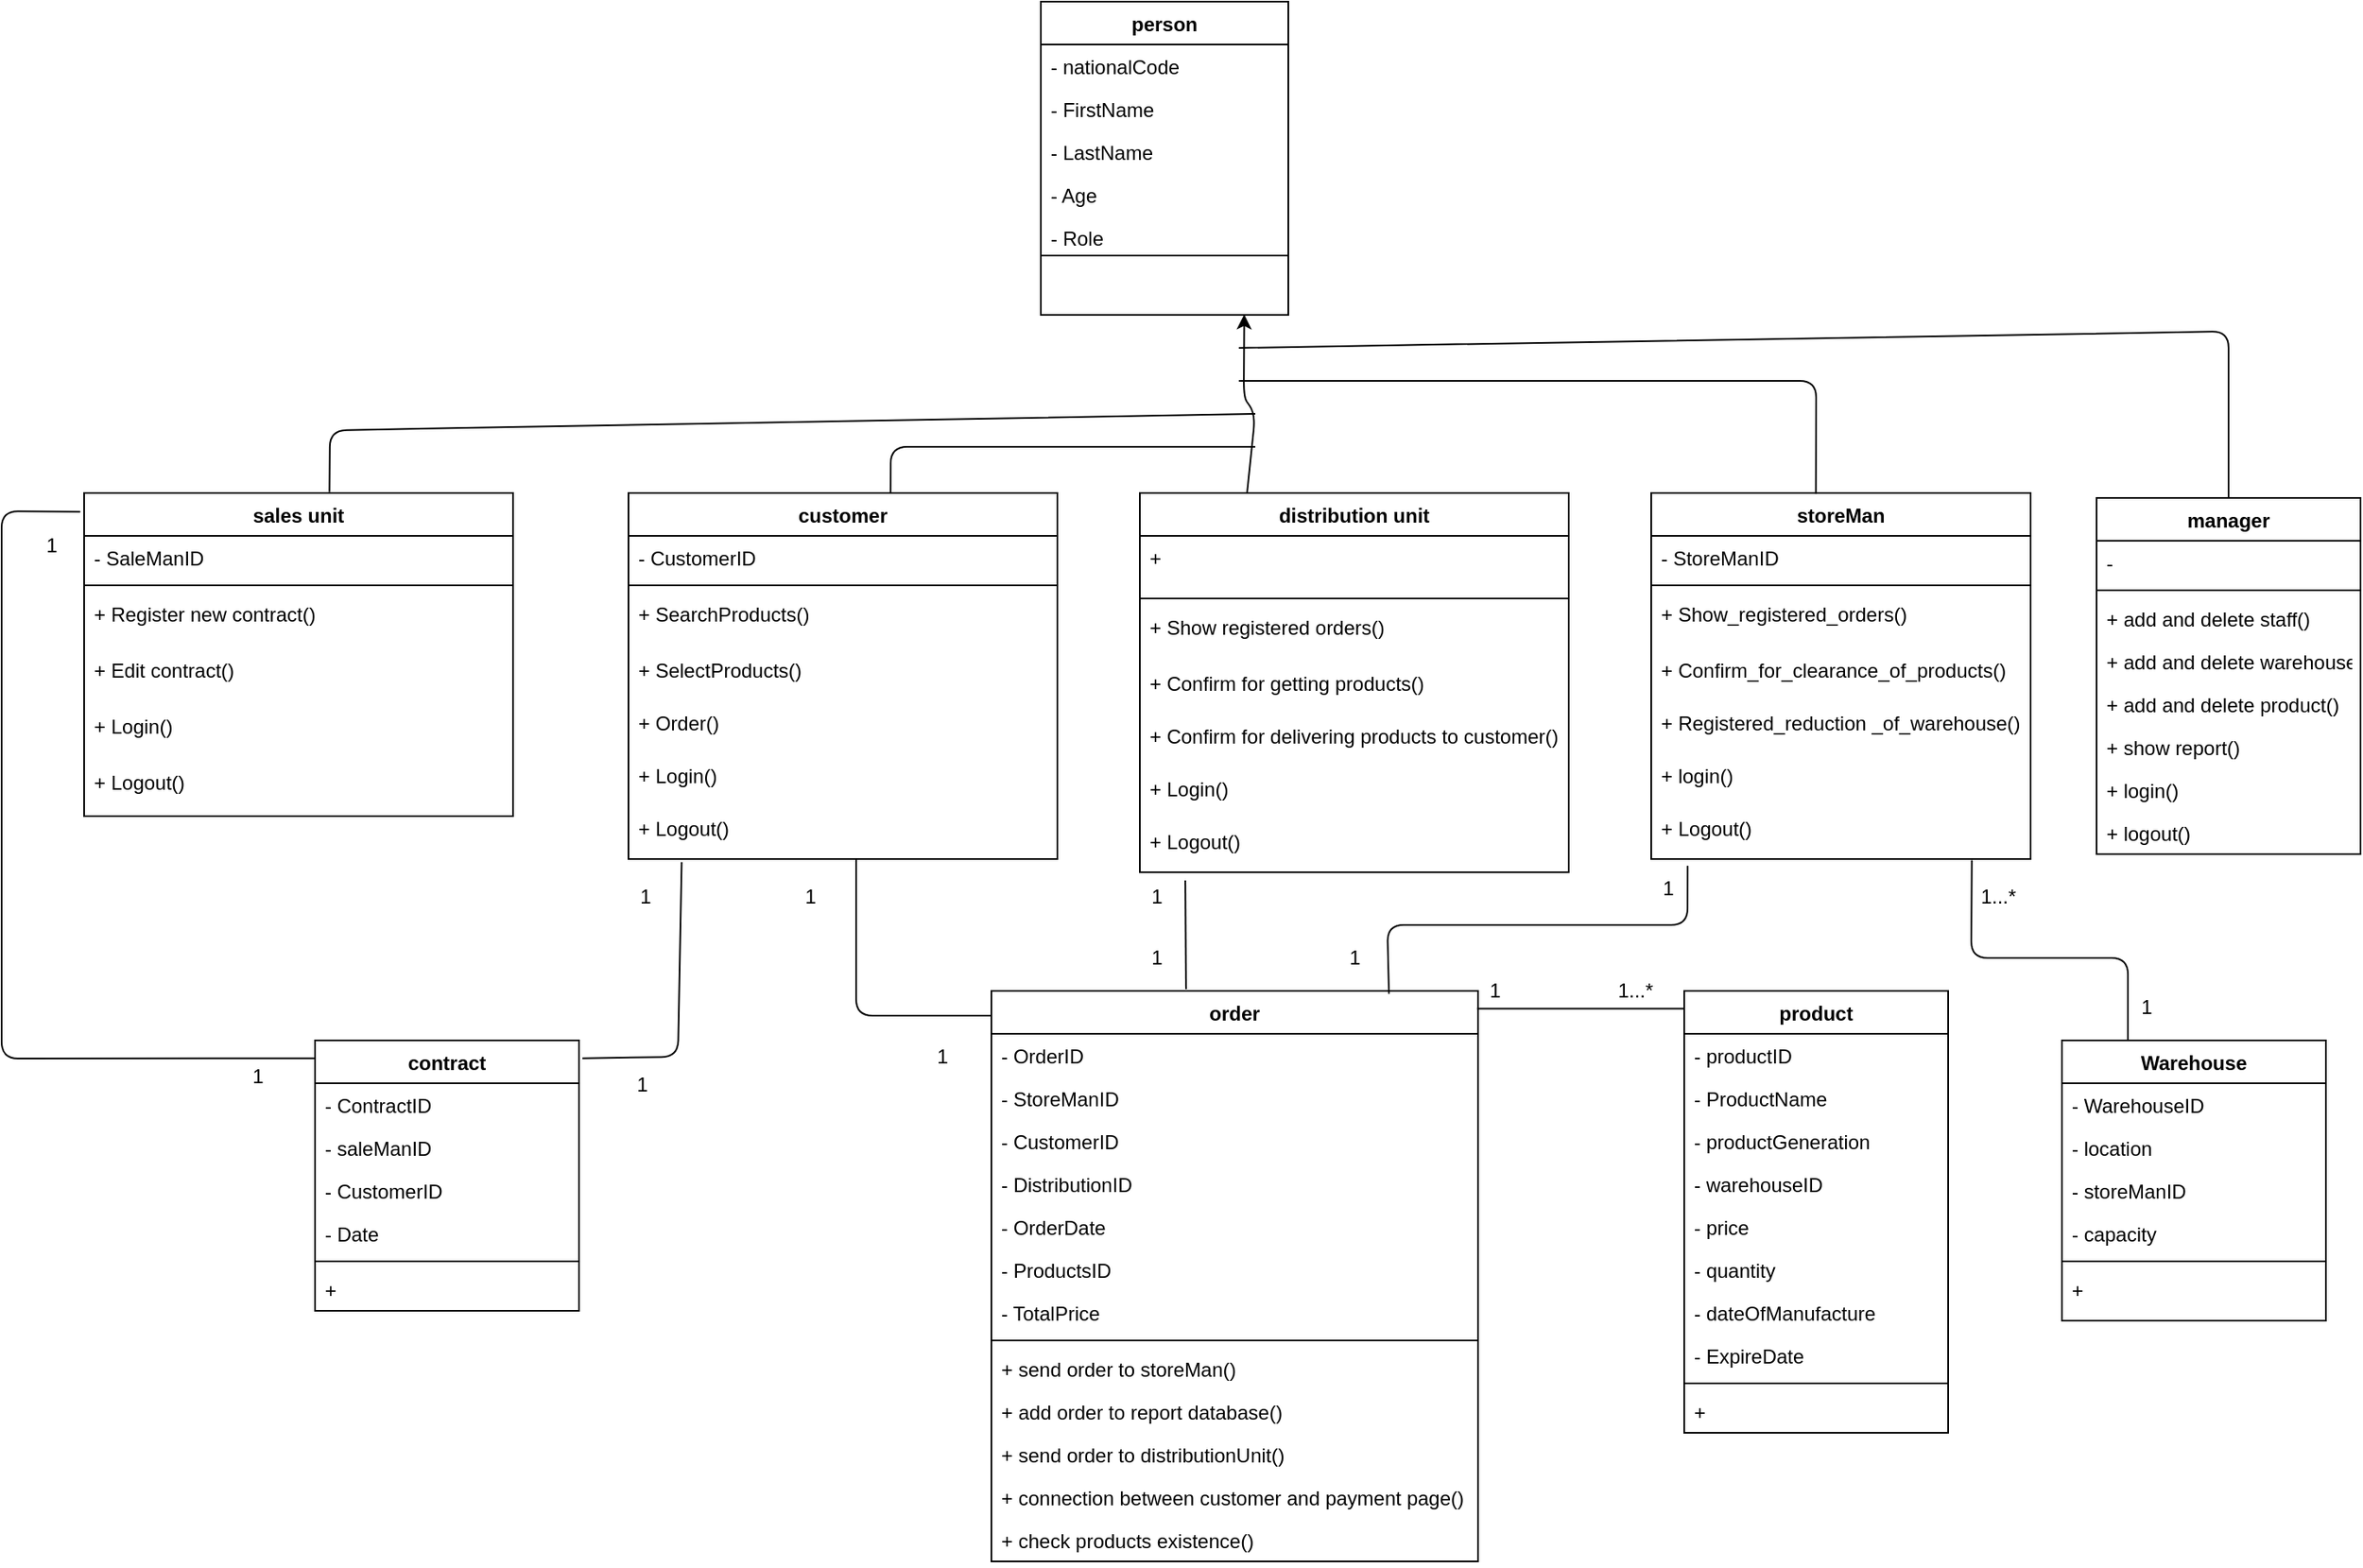 <mxfile version="13.3.5" type="device"><diagram id="hcN23eRwuLRoSTcqXGNc" name="Page-1"><mxGraphModel dx="1635" dy="794" grid="1" gridSize="10" guides="1" tooltips="1" connect="1" arrows="1" fold="1" page="1" pageScale="1" pageWidth="850" pageHeight="1100" math="0" shadow="0"><root><mxCell id="0"/><mxCell id="1" parent="0"/><mxCell id="khBh4qx_mHRjLCG_L_4s-19" value="customer" style="swimlane;fontStyle=1;align=center;verticalAlign=top;childLayout=stackLayout;horizontal=1;startSize=26;horizontalStack=0;resizeParent=1;resizeParentMax=0;resizeLast=0;collapsible=1;marginBottom=0;" parent="1" vertex="1"><mxGeometry x="620" y="358" width="260" height="222" as="geometry"/></mxCell><mxCell id="khBh4qx_mHRjLCG_L_4s-20" value="- CustomerID" style="text;strokeColor=none;fillColor=none;align=left;verticalAlign=top;spacingLeft=4;spacingRight=4;overflow=hidden;rotatable=0;points=[[0,0.5],[1,0.5]];portConstraint=eastwest;" parent="khBh4qx_mHRjLCG_L_4s-19" vertex="1"><mxGeometry y="26" width="260" height="26" as="geometry"/></mxCell><mxCell id="khBh4qx_mHRjLCG_L_4s-22" value="" style="line;strokeWidth=1;fillColor=none;align=left;verticalAlign=middle;spacingTop=-1;spacingLeft=3;spacingRight=3;rotatable=0;labelPosition=right;points=[];portConstraint=eastwest;" parent="khBh4qx_mHRjLCG_L_4s-19" vertex="1"><mxGeometry y="52" width="260" height="8" as="geometry"/></mxCell><mxCell id="khBh4qx_mHRjLCG_L_4s-23" value="+ SearchProducts()&#10;&#10;&#10;" style="text;strokeColor=none;fillColor=none;align=left;verticalAlign=top;spacingLeft=4;spacingRight=4;overflow=hidden;rotatable=0;points=[[0,0.5],[1,0.5]];portConstraint=eastwest;" parent="khBh4qx_mHRjLCG_L_4s-19" vertex="1"><mxGeometry y="60" width="260" height="34" as="geometry"/></mxCell><mxCell id="khBh4qx_mHRjLCG_L_4s-24" value="+ SelectProducts()&#10;" style="text;strokeColor=none;fillColor=none;align=left;verticalAlign=top;spacingLeft=4;spacingRight=4;overflow=hidden;rotatable=0;points=[[0,0.5],[1,0.5]];portConstraint=eastwest;" parent="khBh4qx_mHRjLCG_L_4s-19" vertex="1"><mxGeometry y="94" width="260" height="32" as="geometry"/></mxCell><mxCell id="khBh4qx_mHRjLCG_L_4s-25" value="+ Order()&#10;" style="text;strokeColor=none;fillColor=none;align=left;verticalAlign=top;spacingLeft=4;spacingRight=4;overflow=hidden;rotatable=0;points=[[0,0.5],[1,0.5]];portConstraint=eastwest;" parent="khBh4qx_mHRjLCG_L_4s-19" vertex="1"><mxGeometry y="126" width="260" height="32" as="geometry"/></mxCell><mxCell id="YbXEvzLZ80FNGui5n52h-18" value="+ Login()&#10;" style="text;strokeColor=none;fillColor=none;align=left;verticalAlign=top;spacingLeft=4;spacingRight=4;overflow=hidden;rotatable=0;points=[[0,0.5],[1,0.5]];portConstraint=eastwest;" vertex="1" parent="khBh4qx_mHRjLCG_L_4s-19"><mxGeometry y="158" width="260" height="32" as="geometry"/></mxCell><mxCell id="YbXEvzLZ80FNGui5n52h-19" value="+ Logout()&#10;" style="text;strokeColor=none;fillColor=none;align=left;verticalAlign=top;spacingLeft=4;spacingRight=4;overflow=hidden;rotatable=0;points=[[0,0.5],[1,0.5]];portConstraint=eastwest;" vertex="1" parent="khBh4qx_mHRjLCG_L_4s-19"><mxGeometry y="190" width="260" height="32" as="geometry"/></mxCell><mxCell id="YbXEvzLZ80FNGui5n52h-46" value="" style="endArrow=none;html=1;" edge="1" parent="khBh4qx_mHRjLCG_L_4s-19"><mxGeometry width="50" height="50" relative="1" as="geometry"><mxPoint x="220" y="317" as="sourcePoint"/><mxPoint x="138" y="222" as="targetPoint"/><Array as="points"><mxPoint x="138" y="317"/></Array></mxGeometry></mxCell><mxCell id="o1BpWOfVAHGH-hoose0F-1" value="person" style="swimlane;fontStyle=1;align=center;verticalAlign=top;childLayout=stackLayout;horizontal=1;startSize=26;horizontalStack=0;resizeParent=1;resizeParentMax=0;resizeLast=0;collapsible=1;marginBottom=0;" parent="1" vertex="1"><mxGeometry x="870" y="60" width="150" height="190" as="geometry"/></mxCell><mxCell id="o1BpWOfVAHGH-hoose0F-2" value="- nationalCode " style="text;strokeColor=none;fillColor=none;align=left;verticalAlign=top;spacingLeft=4;spacingRight=4;overflow=hidden;rotatable=0;points=[[0,0.5],[1,0.5]];portConstraint=eastwest;" parent="o1BpWOfVAHGH-hoose0F-1" vertex="1"><mxGeometry y="26" width="150" height="26" as="geometry"/></mxCell><mxCell id="o1BpWOfVAHGH-hoose0F-4" value="- FirstName" style="text;strokeColor=none;fillColor=none;align=left;verticalAlign=top;spacingLeft=4;spacingRight=4;overflow=hidden;rotatable=0;points=[[0,0.5],[1,0.5]];portConstraint=eastwest;" parent="o1BpWOfVAHGH-hoose0F-1" vertex="1"><mxGeometry y="52" width="150" height="26" as="geometry"/></mxCell><mxCell id="o1BpWOfVAHGH-hoose0F-7" value="- LastName" style="text;strokeColor=none;fillColor=none;align=left;verticalAlign=top;spacingLeft=4;spacingRight=4;overflow=hidden;rotatable=0;points=[[0,0.5],[1,0.5]];portConstraint=eastwest;" parent="o1BpWOfVAHGH-hoose0F-1" vertex="1"><mxGeometry y="78" width="150" height="26" as="geometry"/></mxCell><mxCell id="o1BpWOfVAHGH-hoose0F-6" value="- Age" style="text;strokeColor=none;fillColor=none;align=left;verticalAlign=top;spacingLeft=4;spacingRight=4;overflow=hidden;rotatable=0;points=[[0,0.5],[1,0.5]];portConstraint=eastwest;" parent="o1BpWOfVAHGH-hoose0F-1" vertex="1"><mxGeometry y="104" width="150" height="26" as="geometry"/></mxCell><mxCell id="o1BpWOfVAHGH-hoose0F-8" value="- Role" style="text;strokeColor=none;fillColor=none;align=left;verticalAlign=top;spacingLeft=4;spacingRight=4;overflow=hidden;rotatable=0;points=[[0,0.5],[1,0.5]];portConstraint=eastwest;" parent="o1BpWOfVAHGH-hoose0F-1" vertex="1"><mxGeometry y="130" width="150" height="20" as="geometry"/></mxCell><mxCell id="o1BpWOfVAHGH-hoose0F-3" value="" style="line;strokeWidth=1;fillColor=none;align=left;verticalAlign=middle;spacingTop=-1;spacingLeft=3;spacingRight=3;rotatable=0;labelPosition=right;points=[];portConstraint=eastwest;" parent="o1BpWOfVAHGH-hoose0F-1" vertex="1"><mxGeometry y="150" width="150" height="8" as="geometry"/></mxCell><mxCell id="o1BpWOfVAHGH-hoose0F-10" value=" " style="text;strokeColor=none;fillColor=none;align=left;verticalAlign=top;spacingLeft=4;spacingRight=4;overflow=hidden;rotatable=0;points=[[0,0.5],[1,0.5]];portConstraint=eastwest;" parent="o1BpWOfVAHGH-hoose0F-1" vertex="1"><mxGeometry y="158" width="150" height="32" as="geometry"/></mxCell><mxCell id="YbXEvzLZ80FNGui5n52h-40" value="" style="endArrow=none;html=1;entryX=0.006;entryY=0.066;entryDx=0;entryDy=0;entryPerimeter=0;exitX=-0.009;exitY=0.058;exitDx=0;exitDy=0;exitPerimeter=0;" edge="1" parent="1" source="khBh4qx_mHRjLCG_L_4s-26" target="YbXEvzLZ80FNGui5n52h-8"><mxGeometry width="50" height="50" relative="1" as="geometry"><mxPoint x="240" y="340" as="sourcePoint"/><mxPoint x="280" y="800" as="targetPoint"/><Array as="points"><mxPoint x="240" y="369"/><mxPoint x="240" y="701"/></Array></mxGeometry></mxCell><mxCell id="o1BpWOfVAHGH-hoose0F-11" value="Warehouse" style="swimlane;fontStyle=1;align=center;verticalAlign=top;childLayout=stackLayout;horizontal=1;startSize=26;horizontalStack=0;resizeParent=1;resizeParentMax=0;resizeLast=0;collapsible=1;marginBottom=0;" parent="1" vertex="1"><mxGeometry x="1489" y="690" width="160" height="170" as="geometry"/></mxCell><mxCell id="o1BpWOfVAHGH-hoose0F-12" value="- WarehouseID" style="text;strokeColor=none;fillColor=none;align=left;verticalAlign=top;spacingLeft=4;spacingRight=4;overflow=hidden;rotatable=0;points=[[0,0.5],[1,0.5]];portConstraint=eastwest;" parent="o1BpWOfVAHGH-hoose0F-11" vertex="1"><mxGeometry y="26" width="160" height="26" as="geometry"/></mxCell><mxCell id="o1BpWOfVAHGH-hoose0F-15" value="- location" style="text;strokeColor=none;fillColor=none;align=left;verticalAlign=top;spacingLeft=4;spacingRight=4;overflow=hidden;rotatable=0;points=[[0,0.5],[1,0.5]];portConstraint=eastwest;" parent="o1BpWOfVAHGH-hoose0F-11" vertex="1"><mxGeometry y="52" width="160" height="26" as="geometry"/></mxCell><mxCell id="o1BpWOfVAHGH-hoose0F-17" value="- storeManID" style="text;strokeColor=none;fillColor=none;align=left;verticalAlign=top;spacingLeft=4;spacingRight=4;overflow=hidden;rotatable=0;points=[[0,0.5],[1,0.5]];portConstraint=eastwest;" parent="o1BpWOfVAHGH-hoose0F-11" vertex="1"><mxGeometry y="78" width="160" height="26" as="geometry"/></mxCell><mxCell id="o1BpWOfVAHGH-hoose0F-16" value="- capacity" style="text;strokeColor=none;fillColor=none;align=left;verticalAlign=top;spacingLeft=4;spacingRight=4;overflow=hidden;rotatable=0;points=[[0,0.5],[1,0.5]];portConstraint=eastwest;" parent="o1BpWOfVAHGH-hoose0F-11" vertex="1"><mxGeometry y="104" width="160" height="26" as="geometry"/></mxCell><mxCell id="o1BpWOfVAHGH-hoose0F-13" value="" style="line;strokeWidth=1;fillColor=none;align=left;verticalAlign=middle;spacingTop=-1;spacingLeft=3;spacingRight=3;rotatable=0;labelPosition=right;points=[];portConstraint=eastwest;" parent="o1BpWOfVAHGH-hoose0F-11" vertex="1"><mxGeometry y="130" width="160" height="8" as="geometry"/></mxCell><mxCell id="o1BpWOfVAHGH-hoose0F-14" value="+" style="text;strokeColor=none;fillColor=none;align=left;verticalAlign=top;spacingLeft=4;spacingRight=4;overflow=hidden;rotatable=0;points=[[0,0.5],[1,0.5]];portConstraint=eastwest;" parent="o1BpWOfVAHGH-hoose0F-11" vertex="1"><mxGeometry y="138" width="160" height="32" as="geometry"/></mxCell><mxCell id="YbXEvzLZ80FNGui5n52h-8" value="contract" style="swimlane;fontStyle=1;align=center;verticalAlign=top;childLayout=stackLayout;horizontal=1;startSize=26;horizontalStack=0;resizeParent=1;resizeParentMax=0;resizeLast=0;collapsible=1;marginBottom=0;" vertex="1" parent="1"><mxGeometry x="430" y="690" width="160" height="164" as="geometry"/></mxCell><mxCell id="YbXEvzLZ80FNGui5n52h-9" value="- ContractID" style="text;strokeColor=none;fillColor=none;align=left;verticalAlign=top;spacingLeft=4;spacingRight=4;overflow=hidden;rotatable=0;points=[[0,0.5],[1,0.5]];portConstraint=eastwest;" vertex="1" parent="YbXEvzLZ80FNGui5n52h-8"><mxGeometry y="26" width="160" height="26" as="geometry"/></mxCell><mxCell id="YbXEvzLZ80FNGui5n52h-10" value="- saleManID" style="text;strokeColor=none;fillColor=none;align=left;verticalAlign=top;spacingLeft=4;spacingRight=4;overflow=hidden;rotatable=0;points=[[0,0.5],[1,0.5]];portConstraint=eastwest;" vertex="1" parent="YbXEvzLZ80FNGui5n52h-8"><mxGeometry y="52" width="160" height="26" as="geometry"/></mxCell><mxCell id="YbXEvzLZ80FNGui5n52h-11" value="- CustomerID" style="text;strokeColor=none;fillColor=none;align=left;verticalAlign=top;spacingLeft=4;spacingRight=4;overflow=hidden;rotatable=0;points=[[0,0.5],[1,0.5]];portConstraint=eastwest;" vertex="1" parent="YbXEvzLZ80FNGui5n52h-8"><mxGeometry y="78" width="160" height="26" as="geometry"/></mxCell><mxCell id="YbXEvzLZ80FNGui5n52h-12" value="- Date" style="text;strokeColor=none;fillColor=none;align=left;verticalAlign=top;spacingLeft=4;spacingRight=4;overflow=hidden;rotatable=0;points=[[0,0.5],[1,0.5]];portConstraint=eastwest;" vertex="1" parent="YbXEvzLZ80FNGui5n52h-8"><mxGeometry y="104" width="160" height="26" as="geometry"/></mxCell><mxCell id="YbXEvzLZ80FNGui5n52h-14" value="" style="line;strokeWidth=1;fillColor=none;align=left;verticalAlign=middle;spacingTop=-1;spacingLeft=3;spacingRight=3;rotatable=0;labelPosition=right;points=[];portConstraint=eastwest;" vertex="1" parent="YbXEvzLZ80FNGui5n52h-8"><mxGeometry y="130" width="160" height="8" as="geometry"/></mxCell><mxCell id="YbXEvzLZ80FNGui5n52h-15" value="+" style="text;strokeColor=none;fillColor=none;align=left;verticalAlign=top;spacingLeft=4;spacingRight=4;overflow=hidden;rotatable=0;points=[[0,0.5],[1,0.5]];portConstraint=eastwest;" vertex="1" parent="YbXEvzLZ80FNGui5n52h-8"><mxGeometry y="138" width="160" height="26" as="geometry"/></mxCell><mxCell id="YbXEvzLZ80FNGui5n52h-41" value="1" style="text;html=1;align=center;verticalAlign=middle;resizable=0;points=[];autosize=1;" vertex="1" parent="1"><mxGeometry x="385" y="702" width="20" height="20" as="geometry"/></mxCell><mxCell id="YbXEvzLZ80FNGui5n52h-42" value="1" style="text;html=1;align=center;verticalAlign=middle;resizable=0;points=[];autosize=1;" vertex="1" parent="1"><mxGeometry x="260" y="380" width="20" height="20" as="geometry"/></mxCell><mxCell id="YbXEvzLZ80FNGui5n52h-43" value="" style="endArrow=none;html=1;exitX=1.013;exitY=0.066;exitDx=0;exitDy=0;exitPerimeter=0;entryX=0.124;entryY=1.059;entryDx=0;entryDy=0;entryPerimeter=0;" edge="1" parent="1" source="YbXEvzLZ80FNGui5n52h-8" target="YbXEvzLZ80FNGui5n52h-19"><mxGeometry width="50" height="50" relative="1" as="geometry"><mxPoint x="600" y="680" as="sourcePoint"/><mxPoint x="650" y="630" as="targetPoint"/><Array as="points"><mxPoint x="650" y="700"/></Array></mxGeometry></mxCell><mxCell id="YbXEvzLZ80FNGui5n52h-44" value="1" style="text;html=1;align=center;verticalAlign=middle;resizable=0;points=[];autosize=1;" vertex="1" parent="1"><mxGeometry x="618" y="707" width="20" height="20" as="geometry"/></mxCell><mxCell id="YbXEvzLZ80FNGui5n52h-45" value="1" style="text;html=1;align=center;verticalAlign=middle;resizable=0;points=[];autosize=1;" vertex="1" parent="1"><mxGeometry x="620" y="593" width="20" height="20" as="geometry"/></mxCell><mxCell id="o1BpWOfVAHGH-hoose0F-22" value="order" style="swimlane;fontStyle=1;align=center;verticalAlign=top;childLayout=stackLayout;horizontal=1;startSize=26;horizontalStack=0;resizeParent=1;resizeParentMax=0;resizeLast=0;collapsible=1;marginBottom=0;" parent="1" vertex="1"><mxGeometry x="840" y="660" width="295" height="346" as="geometry"/></mxCell><mxCell id="o1BpWOfVAHGH-hoose0F-23" value="- OrderID" style="text;strokeColor=none;fillColor=none;align=left;verticalAlign=top;spacingLeft=4;spacingRight=4;overflow=hidden;rotatable=0;points=[[0,0.5],[1,0.5]];portConstraint=eastwest;" parent="o1BpWOfVAHGH-hoose0F-22" vertex="1"><mxGeometry y="26" width="295" height="26" as="geometry"/></mxCell><mxCell id="o1BpWOfVAHGH-hoose0F-25" value="- StoreManID" style="text;strokeColor=none;fillColor=none;align=left;verticalAlign=top;spacingLeft=4;spacingRight=4;overflow=hidden;rotatable=0;points=[[0,0.5],[1,0.5]];portConstraint=eastwest;" parent="o1BpWOfVAHGH-hoose0F-22" vertex="1"><mxGeometry y="52" width="295" height="26" as="geometry"/></mxCell><mxCell id="o1BpWOfVAHGH-hoose0F-31" value="- CustomerID" style="text;strokeColor=none;fillColor=none;align=left;verticalAlign=top;spacingLeft=4;spacingRight=4;overflow=hidden;rotatable=0;points=[[0,0.5],[1,0.5]];portConstraint=eastwest;" parent="o1BpWOfVAHGH-hoose0F-22" vertex="1"><mxGeometry y="78" width="295" height="26" as="geometry"/></mxCell><mxCell id="o1BpWOfVAHGH-hoose0F-30" value="- DistributionID" style="text;strokeColor=none;fillColor=none;align=left;verticalAlign=top;spacingLeft=4;spacingRight=4;overflow=hidden;rotatable=0;points=[[0,0.5],[1,0.5]];portConstraint=eastwest;" parent="o1BpWOfVAHGH-hoose0F-22" vertex="1"><mxGeometry y="104" width="295" height="26" as="geometry"/></mxCell><mxCell id="o1BpWOfVAHGH-hoose0F-32" value="- OrderDate" style="text;strokeColor=none;fillColor=none;align=left;verticalAlign=top;spacingLeft=4;spacingRight=4;overflow=hidden;rotatable=0;points=[[0,0.5],[1,0.5]];portConstraint=eastwest;" parent="o1BpWOfVAHGH-hoose0F-22" vertex="1"><mxGeometry y="130" width="295" height="26" as="geometry"/></mxCell><mxCell id="o1BpWOfVAHGH-hoose0F-34" value="- ProductsID" style="text;strokeColor=none;fillColor=none;align=left;verticalAlign=top;spacingLeft=4;spacingRight=4;overflow=hidden;rotatable=0;points=[[0,0.5],[1,0.5]];portConstraint=eastwest;" parent="o1BpWOfVAHGH-hoose0F-22" vertex="1"><mxGeometry y="156" width="295" height="26" as="geometry"/></mxCell><mxCell id="o1BpWOfVAHGH-hoose0F-33" value="- TotalPrice" style="text;strokeColor=none;fillColor=none;align=left;verticalAlign=top;spacingLeft=4;spacingRight=4;overflow=hidden;rotatable=0;points=[[0,0.5],[1,0.5]];portConstraint=eastwest;" parent="o1BpWOfVAHGH-hoose0F-22" vertex="1"><mxGeometry y="182" width="295" height="26" as="geometry"/></mxCell><mxCell id="o1BpWOfVAHGH-hoose0F-24" value="" style="line;strokeWidth=1;fillColor=none;align=left;verticalAlign=middle;spacingTop=-1;spacingLeft=3;spacingRight=3;rotatable=0;labelPosition=right;points=[];portConstraint=eastwest;" parent="o1BpWOfVAHGH-hoose0F-22" vertex="1"><mxGeometry y="208" width="295" height="8" as="geometry"/></mxCell><mxCell id="o1BpWOfVAHGH-hoose0F-35" value="+ send order to storeMan()" style="text;strokeColor=none;fillColor=none;align=left;verticalAlign=top;spacingLeft=4;spacingRight=4;overflow=hidden;rotatable=0;points=[[0,0.5],[1,0.5]];portConstraint=eastwest;" parent="o1BpWOfVAHGH-hoose0F-22" vertex="1"><mxGeometry y="216" width="295" height="26" as="geometry"/></mxCell><mxCell id="o1BpWOfVAHGH-hoose0F-37" value="+ add order to report database()" style="text;strokeColor=none;fillColor=none;align=left;verticalAlign=top;spacingLeft=4;spacingRight=4;overflow=hidden;rotatable=0;points=[[0,0.5],[1,0.5]];portConstraint=eastwest;" parent="o1BpWOfVAHGH-hoose0F-22" vertex="1"><mxGeometry y="242" width="295" height="26" as="geometry"/></mxCell><mxCell id="o1BpWOfVAHGH-hoose0F-36" value="+ send order to distributionUnit()" style="text;strokeColor=none;fillColor=none;align=left;verticalAlign=top;spacingLeft=4;spacingRight=4;overflow=hidden;rotatable=0;points=[[0,0.5],[1,0.5]];portConstraint=eastwest;" parent="o1BpWOfVAHGH-hoose0F-22" vertex="1"><mxGeometry y="268" width="295" height="26" as="geometry"/></mxCell><mxCell id="o1BpWOfVAHGH-hoose0F-38" value="+ connection between customer and payment page()" style="text;strokeColor=none;fillColor=none;align=left;verticalAlign=top;spacingLeft=4;spacingRight=4;overflow=hidden;rotatable=0;points=[[0,0.5],[1,0.5]];portConstraint=eastwest;" parent="o1BpWOfVAHGH-hoose0F-22" vertex="1"><mxGeometry y="294" width="295" height="26" as="geometry"/></mxCell><mxCell id="o1BpWOfVAHGH-hoose0F-39" value="+ check products existence()" style="text;strokeColor=none;fillColor=none;align=left;verticalAlign=top;spacingLeft=4;spacingRight=4;overflow=hidden;rotatable=0;points=[[0,0.5],[1,0.5]];portConstraint=eastwest;" parent="o1BpWOfVAHGH-hoose0F-22" vertex="1"><mxGeometry y="320" width="295" height="26" as="geometry"/></mxCell><mxCell id="YbXEvzLZ80FNGui5n52h-48" value="1" style="text;html=1;align=center;verticalAlign=middle;resizable=0;points=[];autosize=1;" vertex="1" parent="1"><mxGeometry x="720" y="593" width="20" height="20" as="geometry"/></mxCell><mxCell id="YbXEvzLZ80FNGui5n52h-49" value="1" style="text;html=1;align=center;verticalAlign=middle;resizable=0;points=[];autosize=1;" vertex="1" parent="1"><mxGeometry x="800" y="690" width="20" height="20" as="geometry"/></mxCell><mxCell id="khBh4qx_mHRjLCG_L_4s-1" value="storeMan" style="swimlane;fontStyle=1;align=center;verticalAlign=top;childLayout=stackLayout;horizontal=1;startSize=26;horizontalStack=0;resizeParent=1;resizeParentMax=0;resizeLast=0;collapsible=1;marginBottom=0;" parent="1" vertex="1"><mxGeometry x="1240" y="358" width="230" height="222" as="geometry"/></mxCell><mxCell id="khBh4qx_mHRjLCG_L_4s-3" value="- StoreManID" style="text;strokeColor=none;fillColor=none;align=left;verticalAlign=top;spacingLeft=4;spacingRight=4;overflow=hidden;rotatable=0;points=[[0,0.5],[1,0.5]];portConstraint=eastwest;" parent="khBh4qx_mHRjLCG_L_4s-1" vertex="1"><mxGeometry y="26" width="230" height="26" as="geometry"/></mxCell><mxCell id="khBh4qx_mHRjLCG_L_4s-7" value="" style="line;strokeWidth=1;fillColor=none;align=left;verticalAlign=middle;spacingTop=-1;spacingLeft=3;spacingRight=3;rotatable=0;labelPosition=right;points=[];portConstraint=eastwest;" parent="khBh4qx_mHRjLCG_L_4s-1" vertex="1"><mxGeometry y="52" width="230" height="8" as="geometry"/></mxCell><mxCell id="khBh4qx_mHRjLCG_L_4s-8" value="+ Show_registered_orders()&#10;&#10;&#10;" style="text;strokeColor=none;fillColor=none;align=left;verticalAlign=top;spacingLeft=4;spacingRight=4;overflow=hidden;rotatable=0;points=[[0,0.5],[1,0.5]];portConstraint=eastwest;" parent="khBh4qx_mHRjLCG_L_4s-1" vertex="1"><mxGeometry y="60" width="230" height="34" as="geometry"/></mxCell><mxCell id="khBh4qx_mHRjLCG_L_4s-9" value="+ Confirm_for_clearance_of_products()&#10;" style="text;strokeColor=none;fillColor=none;align=left;verticalAlign=top;spacingLeft=4;spacingRight=4;overflow=hidden;rotatable=0;points=[[0,0.5],[1,0.5]];portConstraint=eastwest;" parent="khBh4qx_mHRjLCG_L_4s-1" vertex="1"><mxGeometry y="94" width="230" height="32" as="geometry"/></mxCell><mxCell id="khBh4qx_mHRjLCG_L_4s-11" value="+ Registered_reduction _of_warehouse()&#10;" style="text;strokeColor=none;fillColor=none;align=left;verticalAlign=top;spacingLeft=4;spacingRight=4;overflow=hidden;rotatable=0;points=[[0,0.5],[1,0.5]];portConstraint=eastwest;" parent="khBh4qx_mHRjLCG_L_4s-1" vertex="1"><mxGeometry y="126" width="230" height="32" as="geometry"/></mxCell><mxCell id="YbXEvzLZ80FNGui5n52h-22" value="+ login()&#10;" style="text;strokeColor=none;fillColor=none;align=left;verticalAlign=top;spacingLeft=4;spacingRight=4;overflow=hidden;rotatable=0;points=[[0,0.5],[1,0.5]];portConstraint=eastwest;" vertex="1" parent="khBh4qx_mHRjLCG_L_4s-1"><mxGeometry y="158" width="230" height="32" as="geometry"/></mxCell><mxCell id="YbXEvzLZ80FNGui5n52h-23" value="+ Logout()&#10;" style="text;strokeColor=none;fillColor=none;align=left;verticalAlign=top;spacingLeft=4;spacingRight=4;overflow=hidden;rotatable=0;points=[[0,0.5],[1,0.5]];portConstraint=eastwest;" vertex="1" parent="khBh4qx_mHRjLCG_L_4s-1"><mxGeometry y="190" width="230" height="32" as="geometry"/></mxCell><mxCell id="khBh4qx_mHRjLCG_L_4s-12" value="distribution unit" style="swimlane;fontStyle=1;align=center;verticalAlign=top;childLayout=stackLayout;horizontal=1;startSize=26;horizontalStack=0;resizeParent=1;resizeParentMax=0;resizeLast=0;collapsible=1;marginBottom=0;" parent="1" vertex="1"><mxGeometry x="930" y="358" width="260" height="230" as="geometry"/></mxCell><mxCell id="YbXEvzLZ80FNGui5n52h-16" value="+ &#10;&#10;&#10;" style="text;strokeColor=none;fillColor=none;align=left;verticalAlign=top;spacingLeft=4;spacingRight=4;overflow=hidden;rotatable=0;points=[[0,0.5],[1,0.5]];portConstraint=eastwest;" vertex="1" parent="khBh4qx_mHRjLCG_L_4s-12"><mxGeometry y="26" width="260" height="34" as="geometry"/></mxCell><mxCell id="khBh4qx_mHRjLCG_L_4s-15" value="" style="line;strokeWidth=1;fillColor=none;align=left;verticalAlign=middle;spacingTop=-1;spacingLeft=3;spacingRight=3;rotatable=0;labelPosition=right;points=[];portConstraint=eastwest;" parent="khBh4qx_mHRjLCG_L_4s-12" vertex="1"><mxGeometry y="60" width="260" height="8" as="geometry"/></mxCell><mxCell id="khBh4qx_mHRjLCG_L_4s-16" value="+ Show registered orders()&#10;&#10;&#10;" style="text;strokeColor=none;fillColor=none;align=left;verticalAlign=top;spacingLeft=4;spacingRight=4;overflow=hidden;rotatable=0;points=[[0,0.5],[1,0.5]];portConstraint=eastwest;" parent="khBh4qx_mHRjLCG_L_4s-12" vertex="1"><mxGeometry y="68" width="260" height="34" as="geometry"/></mxCell><mxCell id="khBh4qx_mHRjLCG_L_4s-17" value="+ Confirm for getting products()&#10;" style="text;strokeColor=none;fillColor=none;align=left;verticalAlign=top;spacingLeft=4;spacingRight=4;overflow=hidden;rotatable=0;points=[[0,0.5],[1,0.5]];portConstraint=eastwest;" parent="khBh4qx_mHRjLCG_L_4s-12" vertex="1"><mxGeometry y="102" width="260" height="32" as="geometry"/></mxCell><mxCell id="khBh4qx_mHRjLCG_L_4s-18" value="+ Confirm for delivering products to customer()&#10;" style="text;strokeColor=none;fillColor=none;align=left;verticalAlign=top;spacingLeft=4;spacingRight=4;overflow=hidden;rotatable=0;points=[[0,0.5],[1,0.5]];portConstraint=eastwest;" parent="khBh4qx_mHRjLCG_L_4s-12" vertex="1"><mxGeometry y="134" width="260" height="32" as="geometry"/></mxCell><mxCell id="YbXEvzLZ80FNGui5n52h-34" value="+ Login()" style="text;strokeColor=none;fillColor=none;align=left;verticalAlign=top;spacingLeft=4;spacingRight=4;overflow=hidden;rotatable=0;points=[[0,0.5],[1,0.5]];portConstraint=eastwest;" vertex="1" parent="khBh4qx_mHRjLCG_L_4s-12"><mxGeometry y="166" width="260" height="32" as="geometry"/></mxCell><mxCell id="YbXEvzLZ80FNGui5n52h-35" value="+ Logout()" style="text;strokeColor=none;fillColor=none;align=left;verticalAlign=top;spacingLeft=4;spacingRight=4;overflow=hidden;rotatable=0;points=[[0,0.5],[1,0.5]];portConstraint=eastwest;" vertex="1" parent="khBh4qx_mHRjLCG_L_4s-12"><mxGeometry y="198" width="260" height="32" as="geometry"/></mxCell><mxCell id="khBh4qx_mHRjLCG_L_4s-26" value="sales unit" style="swimlane;fontStyle=1;align=center;verticalAlign=top;childLayout=stackLayout;horizontal=1;startSize=26;horizontalStack=0;resizeParent=1;resizeParentMax=0;resizeLast=0;collapsible=1;marginBottom=0;" parent="1" vertex="1"><mxGeometry x="290" y="358" width="260" height="196" as="geometry"/></mxCell><mxCell id="khBh4qx_mHRjLCG_L_4s-27" value="- SaleManID" style="text;strokeColor=none;fillColor=none;align=left;verticalAlign=top;spacingLeft=4;spacingRight=4;overflow=hidden;rotatable=0;points=[[0,0.5],[1,0.5]];portConstraint=eastwest;" parent="khBh4qx_mHRjLCG_L_4s-26" vertex="1"><mxGeometry y="26" width="260" height="26" as="geometry"/></mxCell><mxCell id="khBh4qx_mHRjLCG_L_4s-29" value="" style="line;strokeWidth=1;fillColor=none;align=left;verticalAlign=middle;spacingTop=-1;spacingLeft=3;spacingRight=3;rotatable=0;labelPosition=right;points=[];portConstraint=eastwest;" parent="khBh4qx_mHRjLCG_L_4s-26" vertex="1"><mxGeometry y="52" width="260" height="8" as="geometry"/></mxCell><mxCell id="khBh4qx_mHRjLCG_L_4s-30" value="+ Register new contract()&#10;&#10;" style="text;strokeColor=none;fillColor=none;align=left;verticalAlign=top;spacingLeft=4;spacingRight=4;overflow=hidden;rotatable=0;points=[[0,0.5],[1,0.5]];portConstraint=eastwest;" parent="khBh4qx_mHRjLCG_L_4s-26" vertex="1"><mxGeometry y="60" width="260" height="34" as="geometry"/></mxCell><mxCell id="YbXEvzLZ80FNGui5n52h-17" value="+ Edit contract()&#10;&#10;" style="text;strokeColor=none;fillColor=none;align=left;verticalAlign=top;spacingLeft=4;spacingRight=4;overflow=hidden;rotatable=0;points=[[0,0.5],[1,0.5]];portConstraint=eastwest;" vertex="1" parent="khBh4qx_mHRjLCG_L_4s-26"><mxGeometry y="94" width="260" height="34" as="geometry"/></mxCell><mxCell id="YbXEvzLZ80FNGui5n52h-20" value="+ Login()&#10;&#10;" style="text;strokeColor=none;fillColor=none;align=left;verticalAlign=top;spacingLeft=4;spacingRight=4;overflow=hidden;rotatable=0;points=[[0,0.5],[1,0.5]];portConstraint=eastwest;" vertex="1" parent="khBh4qx_mHRjLCG_L_4s-26"><mxGeometry y="128" width="260" height="34" as="geometry"/></mxCell><mxCell id="YbXEvzLZ80FNGui5n52h-21" value="+ Logout()&#10;&#10;" style="text;strokeColor=none;fillColor=none;align=left;verticalAlign=top;spacingLeft=4;spacingRight=4;overflow=hidden;rotatable=0;points=[[0,0.5],[1,0.5]];portConstraint=eastwest;" vertex="1" parent="khBh4qx_mHRjLCG_L_4s-26"><mxGeometry y="162" width="260" height="34" as="geometry"/></mxCell><mxCell id="YbXEvzLZ80FNGui5n52h-50" value="" style="endArrow=none;html=1;entryX=0.106;entryY=1.157;entryDx=0;entryDy=0;entryPerimeter=0;" edge="1" parent="1" target="YbXEvzLZ80FNGui5n52h-35"><mxGeometry width="50" height="50" relative="1" as="geometry"><mxPoint x="958" y="659" as="sourcePoint"/><mxPoint x="1040" y="600" as="targetPoint"/></mxGeometry></mxCell><mxCell id="YbXEvzLZ80FNGui5n52h-51" value="1" style="text;html=1;align=center;verticalAlign=middle;resizable=0;points=[];autosize=1;" vertex="1" parent="1"><mxGeometry x="930" y="630" width="20" height="20" as="geometry"/></mxCell><mxCell id="YbXEvzLZ80FNGui5n52h-52" value="1" style="text;html=1;align=center;verticalAlign=middle;resizable=0;points=[];autosize=1;" vertex="1" parent="1"><mxGeometry x="930" y="593" width="20" height="20" as="geometry"/></mxCell><mxCell id="YbXEvzLZ80FNGui5n52h-53" value="" style="endArrow=none;html=1;exitX=0.817;exitY=0.005;exitDx=0;exitDy=0;exitPerimeter=0;entryX=0.096;entryY=1.129;entryDx=0;entryDy=0;entryPerimeter=0;" edge="1" parent="1" source="o1BpWOfVAHGH-hoose0F-22" target="YbXEvzLZ80FNGui5n52h-23"><mxGeometry width="50" height="50" relative="1" as="geometry"><mxPoint x="1090" y="650" as="sourcePoint"/><mxPoint x="1240" y="620" as="targetPoint"/><Array as="points"><mxPoint x="1080" y="620"/><mxPoint x="1262" y="620"/></Array></mxGeometry></mxCell><mxCell id="YbXEvzLZ80FNGui5n52h-54" value="1" style="text;html=1;align=center;verticalAlign=middle;resizable=0;points=[];autosize=1;" vertex="1" parent="1"><mxGeometry x="1050" y="630" width="20" height="20" as="geometry"/></mxCell><mxCell id="YbXEvzLZ80FNGui5n52h-55" value="1" style="text;html=1;align=center;verticalAlign=middle;resizable=0;points=[];autosize=1;" vertex="1" parent="1"><mxGeometry x="1240" y="588" width="20" height="20" as="geometry"/></mxCell><mxCell id="YbXEvzLZ80FNGui5n52h-57" value="" style="endArrow=none;html=1;exitX=0.998;exitY=0.031;exitDx=0;exitDy=0;exitPerimeter=0;entryX=0.006;entryY=0.04;entryDx=0;entryDy=0;entryPerimeter=0;" edge="1" parent="1" source="o1BpWOfVAHGH-hoose0F-22" target="o1BpWOfVAHGH-hoose0F-41"><mxGeometry width="50" height="50" relative="1" as="geometry"><mxPoint x="1160" y="710" as="sourcePoint"/><mxPoint x="1210" y="660" as="targetPoint"/></mxGeometry></mxCell><mxCell id="o1BpWOfVAHGH-hoose0F-41" value="product" style="swimlane;fontStyle=1;align=center;verticalAlign=top;childLayout=stackLayout;horizontal=1;startSize=26;horizontalStack=0;resizeParent=1;resizeParentMax=0;resizeLast=0;collapsible=1;marginBottom=0;" parent="1" vertex="1"><mxGeometry x="1260" y="660" width="160" height="268" as="geometry"/></mxCell><mxCell id="o1BpWOfVAHGH-hoose0F-42" value="- productID" style="text;strokeColor=none;fillColor=none;align=left;verticalAlign=top;spacingLeft=4;spacingRight=4;overflow=hidden;rotatable=0;points=[[0,0.5],[1,0.5]];portConstraint=eastwest;" parent="o1BpWOfVAHGH-hoose0F-41" vertex="1"><mxGeometry y="26" width="160" height="26" as="geometry"/></mxCell><mxCell id="o1BpWOfVAHGH-hoose0F-49" value="- ProductName" style="text;strokeColor=none;fillColor=none;align=left;verticalAlign=top;spacingLeft=4;spacingRight=4;overflow=hidden;rotatable=0;points=[[0,0.5],[1,0.5]];portConstraint=eastwest;" parent="o1BpWOfVAHGH-hoose0F-41" vertex="1"><mxGeometry y="52" width="160" height="26" as="geometry"/></mxCell><mxCell id="o1BpWOfVAHGH-hoose0F-52" value="- productGeneration" style="text;strokeColor=none;fillColor=none;align=left;verticalAlign=top;spacingLeft=4;spacingRight=4;overflow=hidden;rotatable=0;points=[[0,0.5],[1,0.5]];portConstraint=eastwest;" parent="o1BpWOfVAHGH-hoose0F-41" vertex="1"><mxGeometry y="78" width="160" height="26" as="geometry"/></mxCell><mxCell id="YbXEvzLZ80FNGui5n52h-37" value="- warehouseID" style="text;strokeColor=none;fillColor=none;align=left;verticalAlign=top;spacingLeft=4;spacingRight=4;overflow=hidden;rotatable=0;points=[[0,0.5],[1,0.5]];portConstraint=eastwest;" vertex="1" parent="o1BpWOfVAHGH-hoose0F-41"><mxGeometry y="104" width="160" height="26" as="geometry"/></mxCell><mxCell id="o1BpWOfVAHGH-hoose0F-50" value="- price" style="text;strokeColor=none;fillColor=none;align=left;verticalAlign=top;spacingLeft=4;spacingRight=4;overflow=hidden;rotatable=0;points=[[0,0.5],[1,0.5]];portConstraint=eastwest;" parent="o1BpWOfVAHGH-hoose0F-41" vertex="1"><mxGeometry y="130" width="160" height="26" as="geometry"/></mxCell><mxCell id="o1BpWOfVAHGH-hoose0F-51" value="- quantity" style="text;strokeColor=none;fillColor=none;align=left;verticalAlign=top;spacingLeft=4;spacingRight=4;overflow=hidden;rotatable=0;points=[[0,0.5],[1,0.5]];portConstraint=eastwest;" parent="o1BpWOfVAHGH-hoose0F-41" vertex="1"><mxGeometry y="156" width="160" height="26" as="geometry"/></mxCell><mxCell id="YbXEvzLZ80FNGui5n52h-38" value="- dateOfManufacture" style="text;strokeColor=none;fillColor=none;align=left;verticalAlign=top;spacingLeft=4;spacingRight=4;overflow=hidden;rotatable=0;points=[[0,0.5],[1,0.5]];portConstraint=eastwest;" vertex="1" parent="o1BpWOfVAHGH-hoose0F-41"><mxGeometry y="182" width="160" height="26" as="geometry"/></mxCell><mxCell id="YbXEvzLZ80FNGui5n52h-39" value="- ExpireDate" style="text;strokeColor=none;fillColor=none;align=left;verticalAlign=top;spacingLeft=4;spacingRight=4;overflow=hidden;rotatable=0;points=[[0,0.5],[1,0.5]];portConstraint=eastwest;" vertex="1" parent="o1BpWOfVAHGH-hoose0F-41"><mxGeometry y="208" width="160" height="26" as="geometry"/></mxCell><mxCell id="o1BpWOfVAHGH-hoose0F-43" value="" style="line;strokeWidth=1;fillColor=none;align=left;verticalAlign=middle;spacingTop=-1;spacingLeft=3;spacingRight=3;rotatable=0;labelPosition=right;points=[];portConstraint=eastwest;" parent="o1BpWOfVAHGH-hoose0F-41" vertex="1"><mxGeometry y="234" width="160" height="8" as="geometry"/></mxCell><mxCell id="o1BpWOfVAHGH-hoose0F-44" value="+" style="text;strokeColor=none;fillColor=none;align=left;verticalAlign=top;spacingLeft=4;spacingRight=4;overflow=hidden;rotatable=0;points=[[0,0.5],[1,0.5]];portConstraint=eastwest;" parent="o1BpWOfVAHGH-hoose0F-41" vertex="1"><mxGeometry y="242" width="160" height="26" as="geometry"/></mxCell><mxCell id="YbXEvzLZ80FNGui5n52h-58" value="1" style="text;html=1;align=center;verticalAlign=middle;resizable=0;points=[];autosize=1;" vertex="1" parent="1"><mxGeometry x="1135" y="650" width="20" height="20" as="geometry"/></mxCell><mxCell id="YbXEvzLZ80FNGui5n52h-59" value="1...*" style="text;html=1;align=center;verticalAlign=middle;resizable=0;points=[];autosize=1;" vertex="1" parent="1"><mxGeometry x="1210" y="650" width="40" height="20" as="geometry"/></mxCell><mxCell id="o1BpWOfVAHGH-hoose0F-53" value="manager" style="swimlane;fontStyle=1;align=center;verticalAlign=top;childLayout=stackLayout;horizontal=1;startSize=26;horizontalStack=0;resizeParent=1;resizeParentMax=0;resizeLast=0;collapsible=1;marginBottom=0;" parent="1" vertex="1"><mxGeometry x="1510" y="361" width="160" height="216" as="geometry"/></mxCell><mxCell id="o1BpWOfVAHGH-hoose0F-54" value="-" style="text;strokeColor=none;fillColor=none;align=left;verticalAlign=top;spacingLeft=4;spacingRight=4;overflow=hidden;rotatable=0;points=[[0,0.5],[1,0.5]];portConstraint=eastwest;" parent="o1BpWOfVAHGH-hoose0F-53" vertex="1"><mxGeometry y="26" width="160" height="26" as="geometry"/></mxCell><mxCell id="o1BpWOfVAHGH-hoose0F-55" value="" style="line;strokeWidth=1;fillColor=none;align=left;verticalAlign=middle;spacingTop=-1;spacingLeft=3;spacingRight=3;rotatable=0;labelPosition=right;points=[];portConstraint=eastwest;" parent="o1BpWOfVAHGH-hoose0F-53" vertex="1"><mxGeometry y="52" width="160" height="8" as="geometry"/></mxCell><mxCell id="o1BpWOfVAHGH-hoose0F-56" value="+ add and delete staff()" style="text;strokeColor=none;fillColor=none;align=left;verticalAlign=top;spacingLeft=4;spacingRight=4;overflow=hidden;rotatable=0;points=[[0,0.5],[1,0.5]];portConstraint=eastwest;" parent="o1BpWOfVAHGH-hoose0F-53" vertex="1"><mxGeometry y="60" width="160" height="26" as="geometry"/></mxCell><mxCell id="YbXEvzLZ80FNGui5n52h-28" value="+ add and delete warehouse()" style="text;strokeColor=none;fillColor=none;align=left;verticalAlign=top;spacingLeft=4;spacingRight=4;overflow=hidden;rotatable=0;points=[[0,0.5],[1,0.5]];portConstraint=eastwest;" vertex="1" parent="o1BpWOfVAHGH-hoose0F-53"><mxGeometry y="86" width="160" height="26" as="geometry"/></mxCell><mxCell id="YbXEvzLZ80FNGui5n52h-29" value="+ add and delete product()" style="text;strokeColor=none;fillColor=none;align=left;verticalAlign=top;spacingLeft=4;spacingRight=4;overflow=hidden;rotatable=0;points=[[0,0.5],[1,0.5]];portConstraint=eastwest;" vertex="1" parent="o1BpWOfVAHGH-hoose0F-53"><mxGeometry y="112" width="160" height="26" as="geometry"/></mxCell><mxCell id="YbXEvzLZ80FNGui5n52h-30" value="+ show report()" style="text;strokeColor=none;fillColor=none;align=left;verticalAlign=top;spacingLeft=4;spacingRight=4;overflow=hidden;rotatable=0;points=[[0,0.5],[1,0.5]];portConstraint=eastwest;" vertex="1" parent="o1BpWOfVAHGH-hoose0F-53"><mxGeometry y="138" width="160" height="26" as="geometry"/></mxCell><mxCell id="YbXEvzLZ80FNGui5n52h-31" value="+ login()" style="text;strokeColor=none;fillColor=none;align=left;verticalAlign=top;spacingLeft=4;spacingRight=4;overflow=hidden;rotatable=0;points=[[0,0.5],[1,0.5]];portConstraint=eastwest;" vertex="1" parent="o1BpWOfVAHGH-hoose0F-53"><mxGeometry y="164" width="160" height="26" as="geometry"/></mxCell><mxCell id="YbXEvzLZ80FNGui5n52h-32" value="+ logout()" style="text;strokeColor=none;fillColor=none;align=left;verticalAlign=top;spacingLeft=4;spacingRight=4;overflow=hidden;rotatable=0;points=[[0,0.5],[1,0.5]];portConstraint=eastwest;" vertex="1" parent="o1BpWOfVAHGH-hoose0F-53"><mxGeometry y="190" width="160" height="26" as="geometry"/></mxCell><mxCell id="YbXEvzLZ80FNGui5n52h-60" value="" style="endArrow=none;html=1;exitX=0.25;exitY=0;exitDx=0;exitDy=0;entryX=0.845;entryY=1.025;entryDx=0;entryDy=0;entryPerimeter=0;" edge="1" parent="1" source="o1BpWOfVAHGH-hoose0F-11" target="YbXEvzLZ80FNGui5n52h-23"><mxGeometry width="50" height="50" relative="1" as="geometry"><mxPoint x="1480" y="670" as="sourcePoint"/><mxPoint x="1430" y="630" as="targetPoint"/><Array as="points"><mxPoint x="1529" y="640"/><mxPoint x="1434" y="640"/></Array></mxGeometry></mxCell><mxCell id="YbXEvzLZ80FNGui5n52h-61" value="1" style="text;html=1;align=center;verticalAlign=middle;resizable=0;points=[];autosize=1;" vertex="1" parent="1"><mxGeometry x="1530" y="660" width="20" height="20" as="geometry"/></mxCell><mxCell id="YbXEvzLZ80FNGui5n52h-62" value="1...*" style="text;html=1;align=center;verticalAlign=middle;resizable=0;points=[];autosize=1;" vertex="1" parent="1"><mxGeometry x="1430" y="593" width="40" height="20" as="geometry"/></mxCell><mxCell id="YbXEvzLZ80FNGui5n52h-65" value="" style="endArrow=classic;html=1;exitX=0.25;exitY=0;exitDx=0;exitDy=0;entryX=0.822;entryY=0.99;entryDx=0;entryDy=0;entryPerimeter=0;" edge="1" parent="1" source="khBh4qx_mHRjLCG_L_4s-12" target="o1BpWOfVAHGH-hoose0F-10"><mxGeometry width="50" height="50" relative="1" as="geometry"><mxPoint x="1020" y="350" as="sourcePoint"/><mxPoint x="1070" y="300" as="targetPoint"/><Array as="points"><mxPoint x="1000" y="310"/><mxPoint x="993" y="300"/></Array></mxGeometry></mxCell><mxCell id="YbXEvzLZ80FNGui5n52h-78" value="" style="endArrow=none;html=1;entryX=0.434;entryY=0.003;entryDx=0;entryDy=0;entryPerimeter=0;" edge="1" parent="1" target="khBh4qx_mHRjLCG_L_4s-1"><mxGeometry width="50" height="50" relative="1" as="geometry"><mxPoint x="990" y="290" as="sourcePoint"/><mxPoint x="1350" y="300" as="targetPoint"/><Array as="points"><mxPoint x="1340" y="290"/></Array></mxGeometry></mxCell><mxCell id="YbXEvzLZ80FNGui5n52h-80" value="" style="endArrow=none;html=1;exitX=0.5;exitY=0;exitDx=0;exitDy=0;" edge="1" parent="1" source="o1BpWOfVAHGH-hoose0F-53"><mxGeometry width="50" height="50" relative="1" as="geometry"><mxPoint x="1590" y="340" as="sourcePoint"/><mxPoint x="990" y="270" as="targetPoint"/><Array as="points"><mxPoint x="1590" y="260"/></Array></mxGeometry></mxCell><mxCell id="YbXEvzLZ80FNGui5n52h-81" value="" style="endArrow=none;html=1;exitX=0.572;exitY=-0.003;exitDx=0;exitDy=0;exitPerimeter=0;" edge="1" parent="1" source="khBh4qx_mHRjLCG_L_4s-26"><mxGeometry width="50" height="50" relative="1" as="geometry"><mxPoint x="440" y="280" as="sourcePoint"/><mxPoint x="1000" y="310" as="targetPoint"/><Array as="points"><mxPoint x="439" y="320"/></Array></mxGeometry></mxCell><mxCell id="YbXEvzLZ80FNGui5n52h-82" value="" style="endArrow=none;html=1;exitX=0.611;exitY=-0.002;exitDx=0;exitDy=0;exitPerimeter=0;" edge="1" parent="1" source="khBh4qx_mHRjLCG_L_4s-19"><mxGeometry width="50" height="50" relative="1" as="geometry"><mxPoint x="810" y="370" as="sourcePoint"/><mxPoint x="1000" y="330" as="targetPoint"/><Array as="points"><mxPoint x="779" y="330"/></Array></mxGeometry></mxCell></root></mxGraphModel></diagram></mxfile>